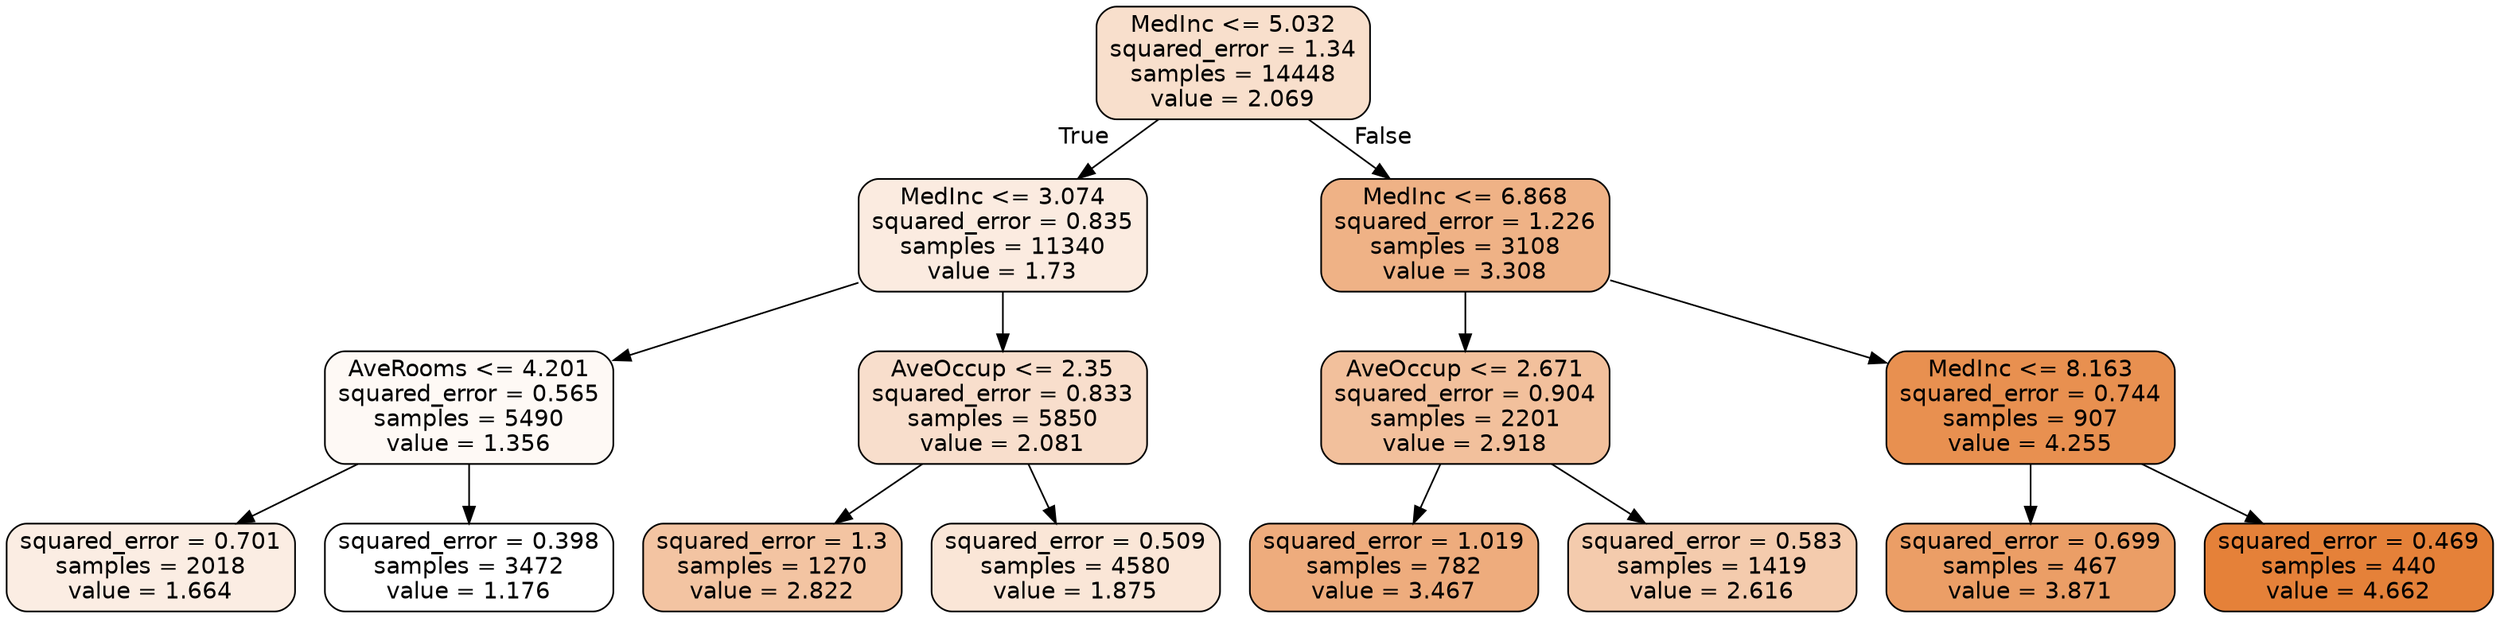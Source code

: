digraph Tree {
node [shape=box, style="filled, rounded", color="black", fontname="helvetica"] ;
edge [fontname="helvetica"] ;
0 [label="MedInc <= 5.032\nsquared_error = 1.34\nsamples = 14448\nvalue = 2.069", fillcolor="#f8dfcc"] ;
1 [label="MedInc <= 3.074\nsquared_error = 0.835\nsamples = 11340\nvalue = 1.73", fillcolor="#fbebe0"] ;
0 -> 1 [labeldistance=2.5, labelangle=45, headlabel="True"] ;
2 [label="AveRooms <= 4.201\nsquared_error = 0.565\nsamples = 5490\nvalue = 1.356", fillcolor="#fef9f5"] ;
1 -> 2 ;
3 [label="squared_error = 0.701\nsamples = 2018\nvalue = 1.664", fillcolor="#fbede3"] ;
2 -> 3 ;
4 [label="squared_error = 0.398\nsamples = 3472\nvalue = 1.176", fillcolor="#ffffff"] ;
2 -> 4 ;
5 [label="AveOccup <= 2.35\nsquared_error = 0.833\nsamples = 5850\nvalue = 2.081", fillcolor="#f8decc"] ;
1 -> 5 ;
6 [label="squared_error = 1.3\nsamples = 1270\nvalue = 2.822", fillcolor="#f3c4a2"] ;
5 -> 6 ;
7 [label="squared_error = 0.509\nsamples = 4580\nvalue = 1.875", fillcolor="#fae6d7"] ;
5 -> 7 ;
8 [label="MedInc <= 6.868\nsquared_error = 1.226\nsamples = 3108\nvalue = 3.308", fillcolor="#efb286"] ;
0 -> 8 [labeldistance=2.5, labelangle=-45, headlabel="False"] ;
9 [label="AveOccup <= 2.671\nsquared_error = 0.904\nsamples = 2201\nvalue = 2.918", fillcolor="#f2c09c"] ;
8 -> 9 ;
10 [label="squared_error = 1.019\nsamples = 782\nvalue = 3.467", fillcolor="#eeac7d"] ;
9 -> 10 ;
11 [label="squared_error = 0.583\nsamples = 1419\nvalue = 2.616", fillcolor="#f4cbad"] ;
9 -> 11 ;
12 [label="MedInc <= 8.163\nsquared_error = 0.744\nsamples = 907\nvalue = 4.255", fillcolor="#e89050"] ;
8 -> 12 ;
13 [label="squared_error = 0.699\nsamples = 467\nvalue = 3.871", fillcolor="#eb9e66"] ;
12 -> 13 ;
14 [label="squared_error = 0.469\nsamples = 440\nvalue = 4.662", fillcolor="#e58139"] ;
12 -> 14 ;
}